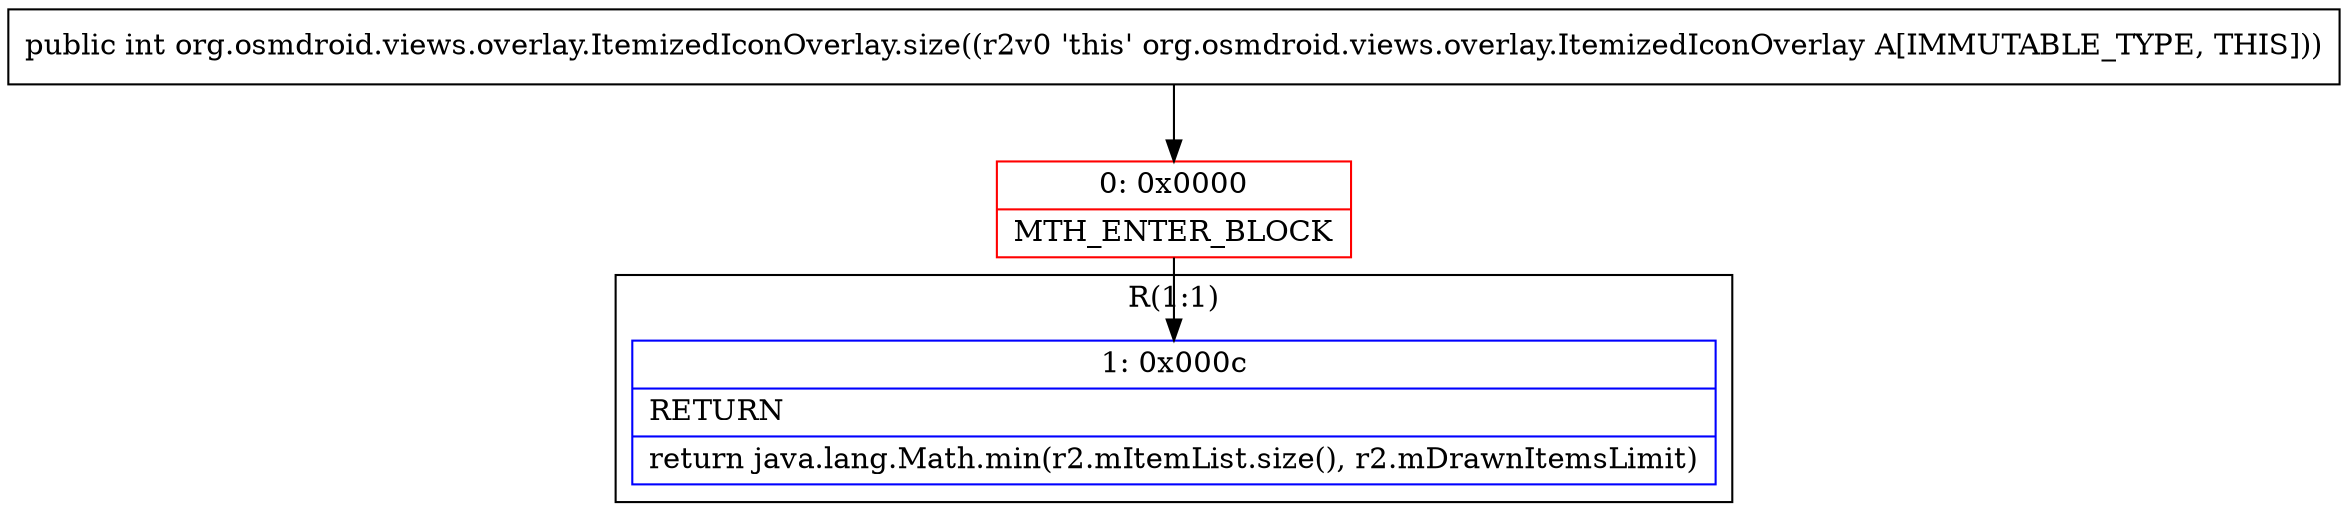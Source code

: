 digraph "CFG fororg.osmdroid.views.overlay.ItemizedIconOverlay.size()I" {
subgraph cluster_Region_712968798 {
label = "R(1:1)";
node [shape=record,color=blue];
Node_1 [shape=record,label="{1\:\ 0x000c|RETURN\l|return java.lang.Math.min(r2.mItemList.size(), r2.mDrawnItemsLimit)\l}"];
}
Node_0 [shape=record,color=red,label="{0\:\ 0x0000|MTH_ENTER_BLOCK\l}"];
MethodNode[shape=record,label="{public int org.osmdroid.views.overlay.ItemizedIconOverlay.size((r2v0 'this' org.osmdroid.views.overlay.ItemizedIconOverlay A[IMMUTABLE_TYPE, THIS])) }"];
MethodNode -> Node_0;
Node_0 -> Node_1;
}

